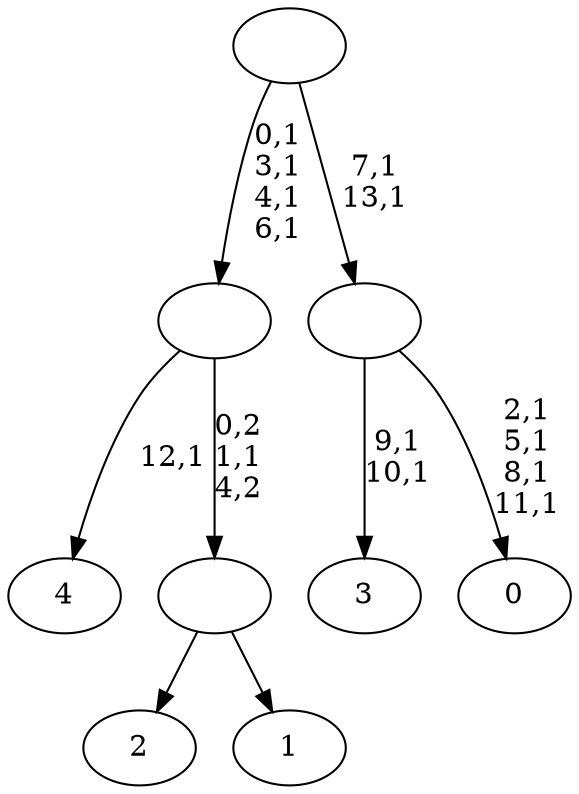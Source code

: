 digraph T {
	19 [label="4"]
	17 [label="3"]
	14 [label="2"]
	13 [label="1"]
	12 [label=""]
	11 [label=""]
	7 [label="0"]
	2 [label=""]
	0 [label=""]
	12 -> 14 [label=""]
	12 -> 13 [label=""]
	11 -> 19 [label="12,1"]
	11 -> 12 [label="0,2\n1,1\n4,2"]
	2 -> 7 [label="2,1\n5,1\n8,1\n11,1"]
	2 -> 17 [label="9,1\n10,1"]
	0 -> 2 [label="7,1\n13,1"]
	0 -> 11 [label="0,1\n3,1\n4,1\n6,1"]
}
